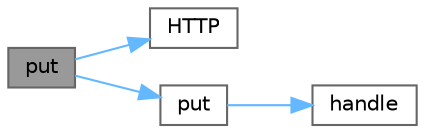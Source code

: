 digraph "put"
{
 // LATEX_PDF_SIZE
  bgcolor="transparent";
  edge [fontname=Helvetica,fontsize=10,labelfontname=Helvetica,labelfontsize=10];
  node [fontname=Helvetica,fontsize=10,shape=box,height=0.2,width=0.4];
  rankdir="LR";
  Node1 [id="Node000001",label="put",height=0.2,width=0.4,color="gray40", fillcolor="grey60", style="filled", fontcolor="black",tooltip="执行 HTTP PUT 请求（静态，多部分）。"];
  Node1 -> Node2 [id="edge1_Node000001_Node000002",color="steelblue1",style="solid",tooltip=" "];
  Node2 [id="Node000002",label="HTTP",height=0.2,width=0.4,color="grey40", fillcolor="white", style="filled",URL="$class_j_q_net_1_1_h_t_t_p.html#adf7deb08d46a7751170be7dcc63ba680",tooltip="构造函数。"];
  Node1 -> Node3 [id="edge2_Node000001_Node000003",color="steelblue1",style="solid",tooltip=" "];
  Node3 [id="Node000003",label="put",height=0.2,width=0.4,color="grey40", fillcolor="white", style="filled",URL="$class_j_q_net_1_1_h_t_t_p.html#a22f664c546226be1f822589ca18f4ad1",tooltip="执行 HTTP PUT 请求。"];
  Node3 -> Node4 [id="edge3_Node000003_Node000004",color="steelblue1",style="solid",tooltip=" "];
  Node4 [id="Node000004",label="handle",height=0.2,width=0.4,color="grey40", fillcolor="white", style="filled",URL="$class_j_q_net_1_1_h_t_t_p.html#a64d3dbab48252c734d0e35e5885a1a79",tooltip="处理 HTTP 回复。"];
}
